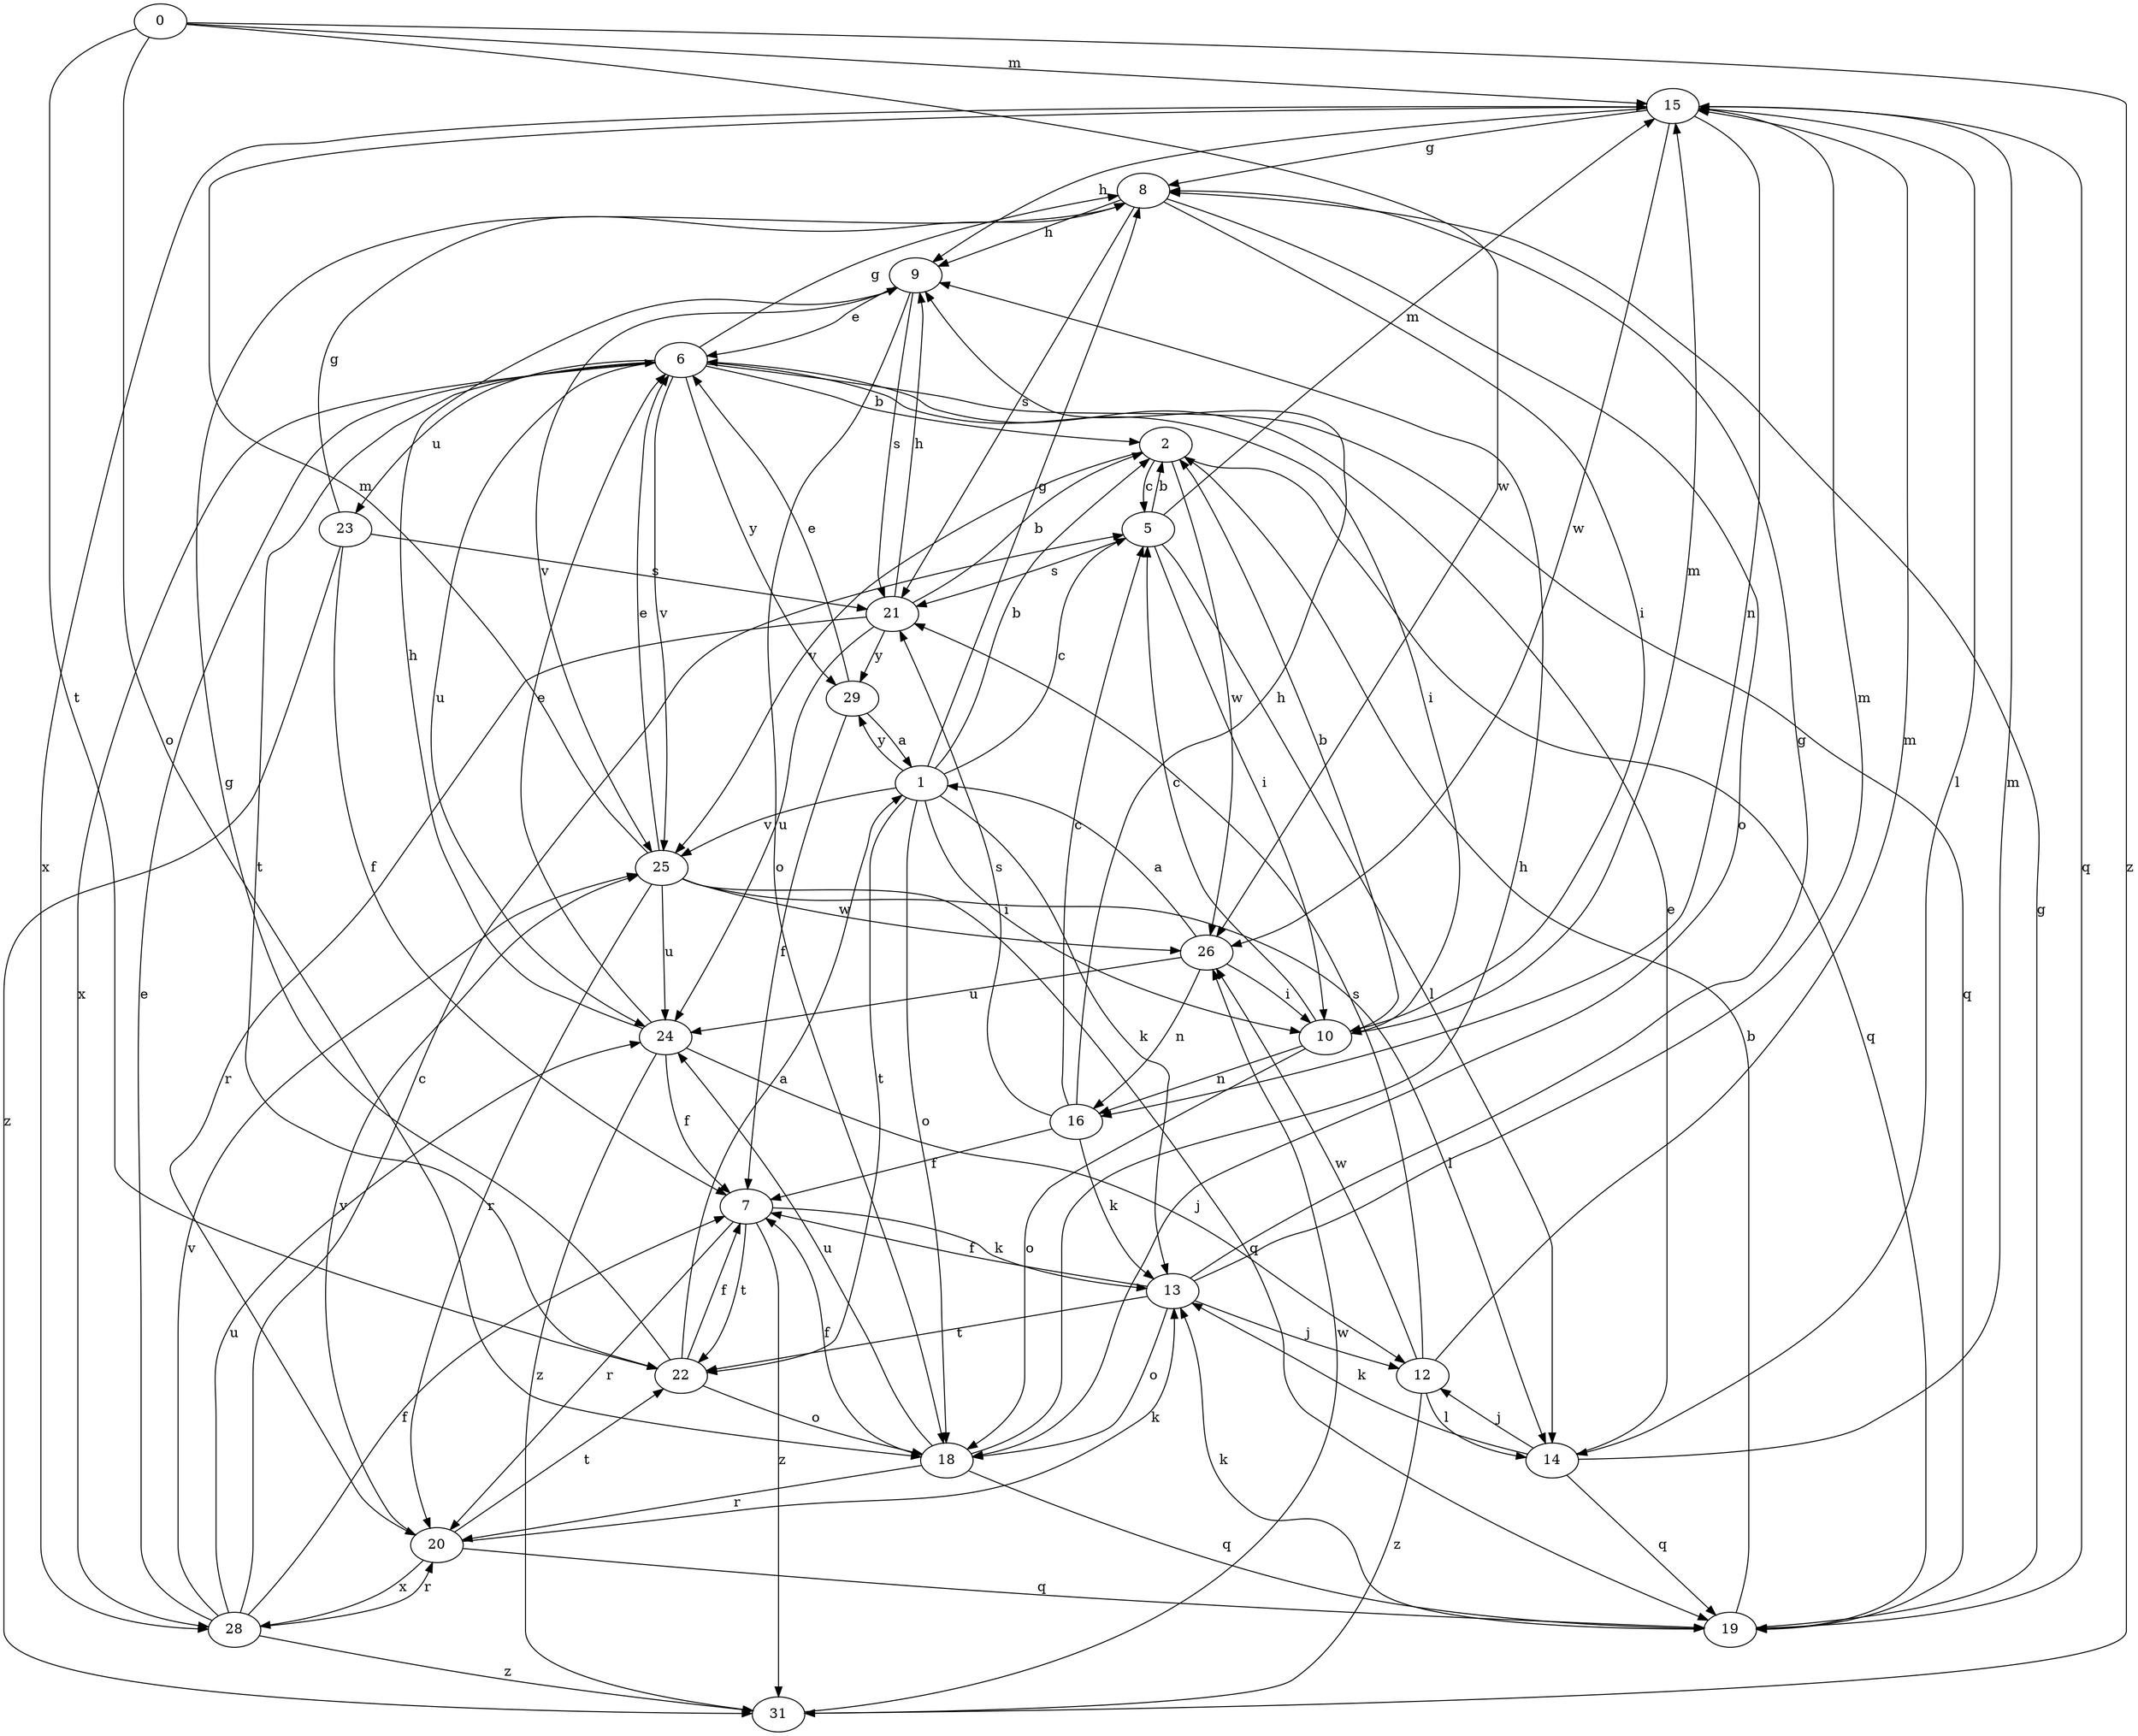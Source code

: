 strict digraph  {
0;
1;
2;
5;
6;
7;
8;
9;
10;
12;
13;
14;
15;
16;
18;
19;
20;
21;
22;
23;
24;
25;
26;
28;
29;
31;
0 -> 15  [label=m];
0 -> 18  [label=o];
0 -> 22  [label=t];
0 -> 26  [label=w];
0 -> 31  [label=z];
1 -> 2  [label=b];
1 -> 5  [label=c];
1 -> 8  [label=g];
1 -> 10  [label=i];
1 -> 13  [label=k];
1 -> 18  [label=o];
1 -> 22  [label=t];
1 -> 25  [label=v];
1 -> 29  [label=y];
2 -> 5  [label=c];
2 -> 19  [label=q];
2 -> 25  [label=v];
2 -> 26  [label=w];
5 -> 2  [label=b];
5 -> 10  [label=i];
5 -> 14  [label=l];
5 -> 15  [label=m];
5 -> 21  [label=s];
6 -> 2  [label=b];
6 -> 8  [label=g];
6 -> 10  [label=i];
6 -> 19  [label=q];
6 -> 22  [label=t];
6 -> 23  [label=u];
6 -> 24  [label=u];
6 -> 25  [label=v];
6 -> 28  [label=x];
6 -> 29  [label=y];
7 -> 13  [label=k];
7 -> 20  [label=r];
7 -> 22  [label=t];
7 -> 31  [label=z];
8 -> 9  [label=h];
8 -> 10  [label=i];
8 -> 18  [label=o];
8 -> 21  [label=s];
9 -> 6  [label=e];
9 -> 18  [label=o];
9 -> 21  [label=s];
9 -> 25  [label=v];
10 -> 2  [label=b];
10 -> 5  [label=c];
10 -> 15  [label=m];
10 -> 16  [label=n];
10 -> 18  [label=o];
12 -> 14  [label=l];
12 -> 15  [label=m];
12 -> 21  [label=s];
12 -> 26  [label=w];
12 -> 31  [label=z];
13 -> 7  [label=f];
13 -> 8  [label=g];
13 -> 12  [label=j];
13 -> 15  [label=m];
13 -> 18  [label=o];
13 -> 22  [label=t];
14 -> 6  [label=e];
14 -> 12  [label=j];
14 -> 13  [label=k];
14 -> 15  [label=m];
14 -> 19  [label=q];
15 -> 8  [label=g];
15 -> 9  [label=h];
15 -> 14  [label=l];
15 -> 16  [label=n];
15 -> 19  [label=q];
15 -> 26  [label=w];
15 -> 28  [label=x];
16 -> 5  [label=c];
16 -> 7  [label=f];
16 -> 9  [label=h];
16 -> 13  [label=k];
16 -> 21  [label=s];
18 -> 7  [label=f];
18 -> 9  [label=h];
18 -> 19  [label=q];
18 -> 20  [label=r];
18 -> 24  [label=u];
19 -> 2  [label=b];
19 -> 8  [label=g];
19 -> 13  [label=k];
20 -> 13  [label=k];
20 -> 19  [label=q];
20 -> 22  [label=t];
20 -> 25  [label=v];
20 -> 28  [label=x];
21 -> 2  [label=b];
21 -> 9  [label=h];
21 -> 20  [label=r];
21 -> 24  [label=u];
21 -> 29  [label=y];
22 -> 1  [label=a];
22 -> 7  [label=f];
22 -> 8  [label=g];
22 -> 18  [label=o];
23 -> 7  [label=f];
23 -> 8  [label=g];
23 -> 21  [label=s];
23 -> 31  [label=z];
24 -> 6  [label=e];
24 -> 7  [label=f];
24 -> 9  [label=h];
24 -> 12  [label=j];
24 -> 31  [label=z];
25 -> 6  [label=e];
25 -> 14  [label=l];
25 -> 15  [label=m];
25 -> 19  [label=q];
25 -> 20  [label=r];
25 -> 24  [label=u];
25 -> 26  [label=w];
26 -> 1  [label=a];
26 -> 10  [label=i];
26 -> 16  [label=n];
26 -> 24  [label=u];
28 -> 5  [label=c];
28 -> 6  [label=e];
28 -> 7  [label=f];
28 -> 20  [label=r];
28 -> 24  [label=u];
28 -> 25  [label=v];
28 -> 31  [label=z];
29 -> 1  [label=a];
29 -> 6  [label=e];
29 -> 7  [label=f];
31 -> 26  [label=w];
}

